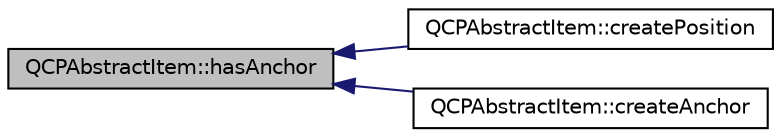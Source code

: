 digraph "QCPAbstractItem::hasAnchor"
{
  edge [fontname="Helvetica",fontsize="10",labelfontname="Helvetica",labelfontsize="10"];
  node [fontname="Helvetica",fontsize="10",shape=record];
  rankdir="LR";
  Node124 [label="QCPAbstractItem::hasAnchor",height=0.2,width=0.4,color="black", fillcolor="grey75", style="filled", fontcolor="black"];
  Node124 -> Node125 [dir="back",color="midnightblue",fontsize="10",style="solid",fontname="Helvetica"];
  Node125 [label="QCPAbstractItem::createPosition",height=0.2,width=0.4,color="black", fillcolor="white", style="filled",URL="$da/d6a/class_q_c_p_abstract_item.html#a75036d39c4d4e2e1a7dd145fff915d32"];
  Node124 -> Node126 [dir="back",color="midnightblue",fontsize="10",style="solid",fontname="Helvetica"];
  Node126 [label="QCPAbstractItem::createAnchor",height=0.2,width=0.4,color="black", fillcolor="white", style="filled",URL="$da/d6a/class_q_c_p_abstract_item.html#af3fc92527802078ca395138748b629a7"];
}
